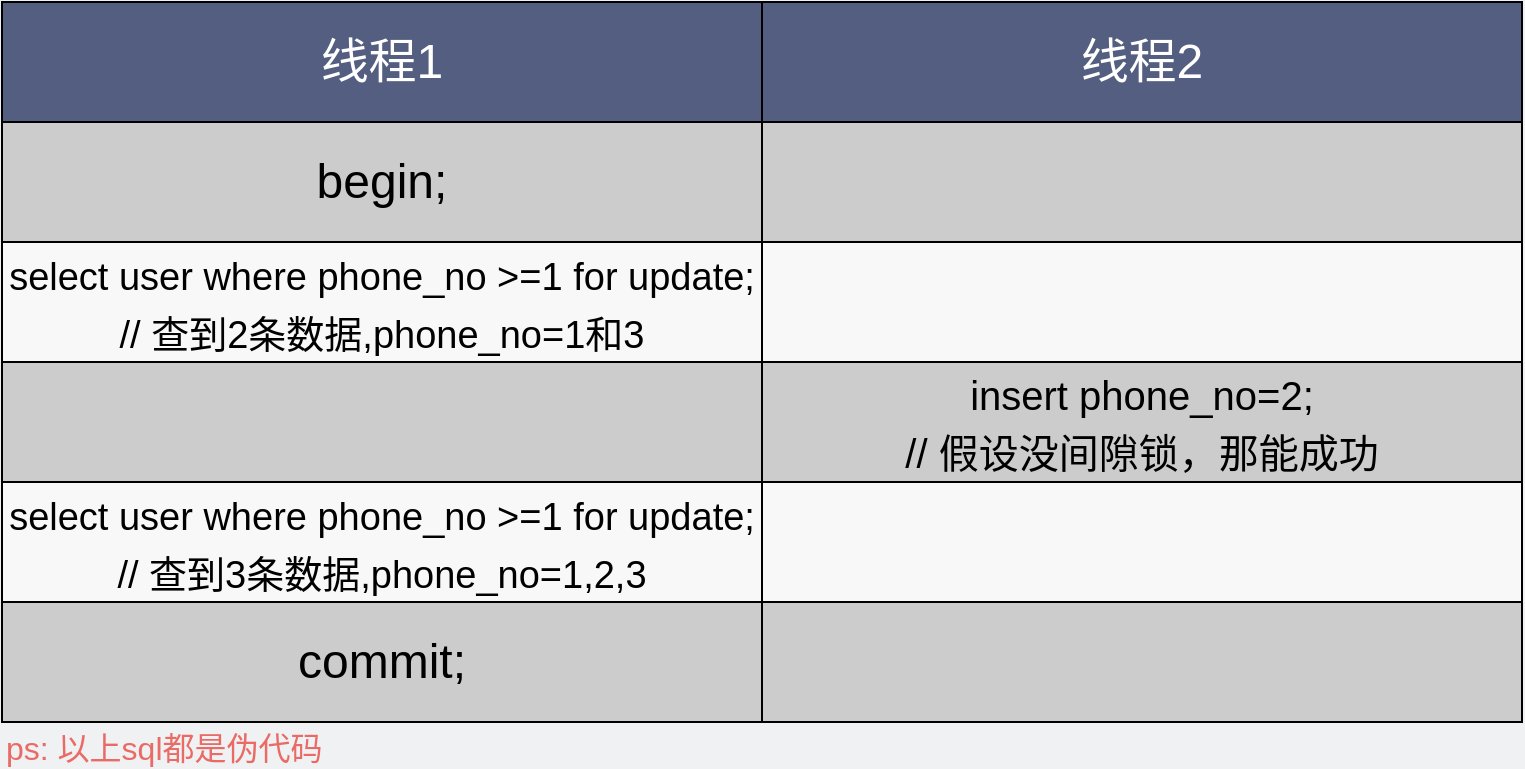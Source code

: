 <mxfile version="17.4.0" type="github"><diagram id="3228e29e-7158-1315-38df-8450db1d8a1d" name="Page-1"><mxGraphModel dx="898" dy="-198" grid="0" gridSize="10" guides="1" tooltips="1" connect="1" arrows="1" fold="1" page="1" pageScale="1" pageWidth="530" pageHeight="450" background="#EFF1F3" math="0" shadow="0"><root><mxCell id="0"/><mxCell id="1" parent="0"/><mxCell id="OGBjxk_xHfaE1EplLFuK-23" value="begin;" style="rounded=0;whiteSpace=wrap;html=1;fillColor=#CCCCCC;gradientColor=none;fontSize=24;" parent="1" vertex="1"><mxGeometry x="152" y="991" width="380" height="60" as="geometry"/></mxCell><mxCell id="OGBjxk_xHfaE1EplLFuK-29" value="&lt;font color=&quot;#ffffff&quot; style=&quot;font-size: 24px;&quot;&gt;线程1&lt;/font&gt;" style="rounded=0;whiteSpace=wrap;html=1;fillColor=#535E80;gradientColor=none;fontSize=24;" parent="1" vertex="1"><mxGeometry x="152" y="931" width="380" height="60" as="geometry"/></mxCell><mxCell id="E5Fr-yn8FIVRKY9gDkfl-8" value="&lt;font color=&quot;#ffffff&quot; style=&quot;font-size: 24px;&quot;&gt;线程2&lt;/font&gt;" style="rounded=0;whiteSpace=wrap;html=1;fillColor=#535E80;gradientColor=none;fontSize=24;" parent="1" vertex="1"><mxGeometry x="532" y="931" width="380" height="60" as="geometry"/></mxCell><mxCell id="E5Fr-yn8FIVRKY9gDkfl-9" value="" style="rounded=0;whiteSpace=wrap;html=1;fillColor=#CCCCCC;gradientColor=none;fontSize=24;" parent="1" vertex="1"><mxGeometry x="532" y="991" width="380" height="60" as="geometry"/></mxCell><mxCell id="E5Fr-yn8FIVRKY9gDkfl-10" value="&lt;font style=&quot;font-size: 19px&quot;&gt;select user where phone_no &amp;gt;=1 for update; // 查到2条数据,phone_no=1和3&lt;/font&gt;" style="rounded=0;whiteSpace=wrap;html=1;fillColor=#F8F8F8;gradientColor=none;fontSize=24;" parent="1" vertex="1"><mxGeometry x="152" y="1051" width="380" height="60" as="geometry"/></mxCell><mxCell id="E5Fr-yn8FIVRKY9gDkfl-11" value="" style="rounded=0;whiteSpace=wrap;html=1;fillColor=#F8F8F8;gradientColor=none;fontSize=24;" parent="1" vertex="1"><mxGeometry x="532" y="1051" width="380" height="60" as="geometry"/></mxCell><mxCell id="E5Fr-yn8FIVRKY9gDkfl-12" value="" style="rounded=0;whiteSpace=wrap;html=1;fillColor=#CCCCCC;gradientColor=none;fontSize=24;" parent="1" vertex="1"><mxGeometry x="152" y="1111" width="380" height="60" as="geometry"/></mxCell><mxCell id="E5Fr-yn8FIVRKY9gDkfl-13" value="&lt;font style=&quot;font-size: 20px&quot;&gt;insert phone_no=2; &lt;br&gt;// 假设没间隙锁，那能成功&lt;/font&gt;" style="rounded=0;whiteSpace=wrap;html=1;fillColor=#CCCCCC;gradientColor=none;fontSize=24;" parent="1" vertex="1"><mxGeometry x="532" y="1111" width="380" height="60" as="geometry"/></mxCell><mxCell id="E5Fr-yn8FIVRKY9gDkfl-14" value="&lt;span style=&quot;font-size: 19px&quot;&gt;select user where phone_no &amp;gt;=1 for update; // 查到3条数据,phone_no=1,2,3&lt;/span&gt;" style="rounded=0;whiteSpace=wrap;html=1;fillColor=#F8F8F8;gradientColor=none;fontSize=24;" parent="1" vertex="1"><mxGeometry x="152" y="1171" width="380" height="60" as="geometry"/></mxCell><mxCell id="E5Fr-yn8FIVRKY9gDkfl-15" value="" style="rounded=0;whiteSpace=wrap;html=1;fillColor=#F8F8F8;gradientColor=none;fontSize=24;" parent="1" vertex="1"><mxGeometry x="532" y="1171" width="380" height="60" as="geometry"/></mxCell><mxCell id="E5Fr-yn8FIVRKY9gDkfl-16" value="commit;" style="rounded=0;whiteSpace=wrap;html=1;fillColor=#CCCCCC;gradientColor=none;fontSize=24;" parent="1" vertex="1"><mxGeometry x="152" y="1231" width="380" height="60" as="geometry"/></mxCell><mxCell id="E5Fr-yn8FIVRKY9gDkfl-17" value="" style="rounded=0;whiteSpace=wrap;html=1;fillColor=#CCCCCC;gradientColor=none;fontSize=24;" parent="1" vertex="1"><mxGeometry x="532" y="1231" width="380" height="60" as="geometry"/></mxCell><mxCell id="o99k7smHVPs2LoiXMWNT-3" value="&lt;font color=&quot;#ea6b66&quot; style=&quot;font-size: 16px&quot;&gt;ps: 以上sql都是伪代码&lt;/font&gt;" style="text;html=1;strokeColor=none;fillColor=none;align=left;verticalAlign=middle;whiteSpace=wrap;rounded=0;fontSize=20;" parent="1" vertex="1"><mxGeometry x="152" y="1291" width="211" height="21" as="geometry"/></mxCell></root></mxGraphModel></diagram></mxfile>